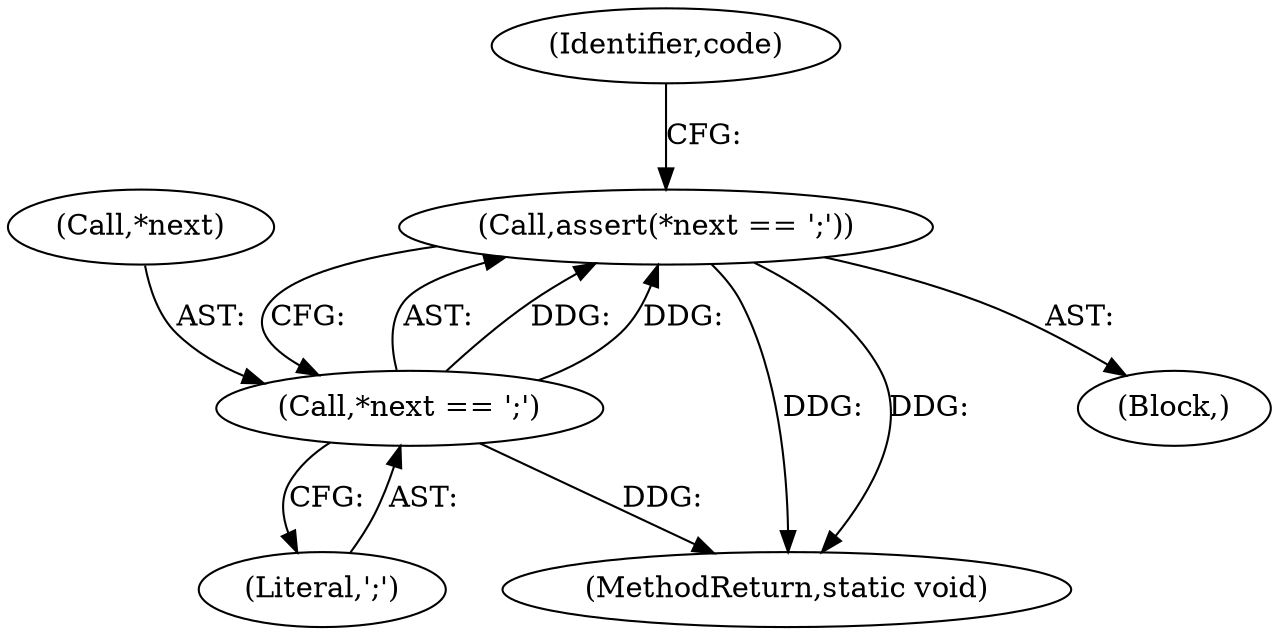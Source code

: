 digraph "0_php-src_0da8b8b801f9276359262f1ef8274c7812d3dfda?w=1_9@API" {
"1000319" [label="(Call,assert(*next == ';'))"];
"1000320" [label="(Call,*next == ';')"];
"1000155" [label="(Block,)"];
"1000328" [label="(Identifier,code)"];
"1000321" [label="(Call,*next)"];
"1000323" [label="(Literal,';')"];
"1000408" [label="(MethodReturn,static void)"];
"1000319" [label="(Call,assert(*next == ';'))"];
"1000320" [label="(Call,*next == ';')"];
"1000319" -> "1000155"  [label="AST: "];
"1000319" -> "1000320"  [label="CFG: "];
"1000320" -> "1000319"  [label="AST: "];
"1000328" -> "1000319"  [label="CFG: "];
"1000319" -> "1000408"  [label="DDG: "];
"1000319" -> "1000408"  [label="DDG: "];
"1000320" -> "1000319"  [label="DDG: "];
"1000320" -> "1000319"  [label="DDG: "];
"1000320" -> "1000323"  [label="CFG: "];
"1000321" -> "1000320"  [label="AST: "];
"1000323" -> "1000320"  [label="AST: "];
"1000320" -> "1000408"  [label="DDG: "];
}

